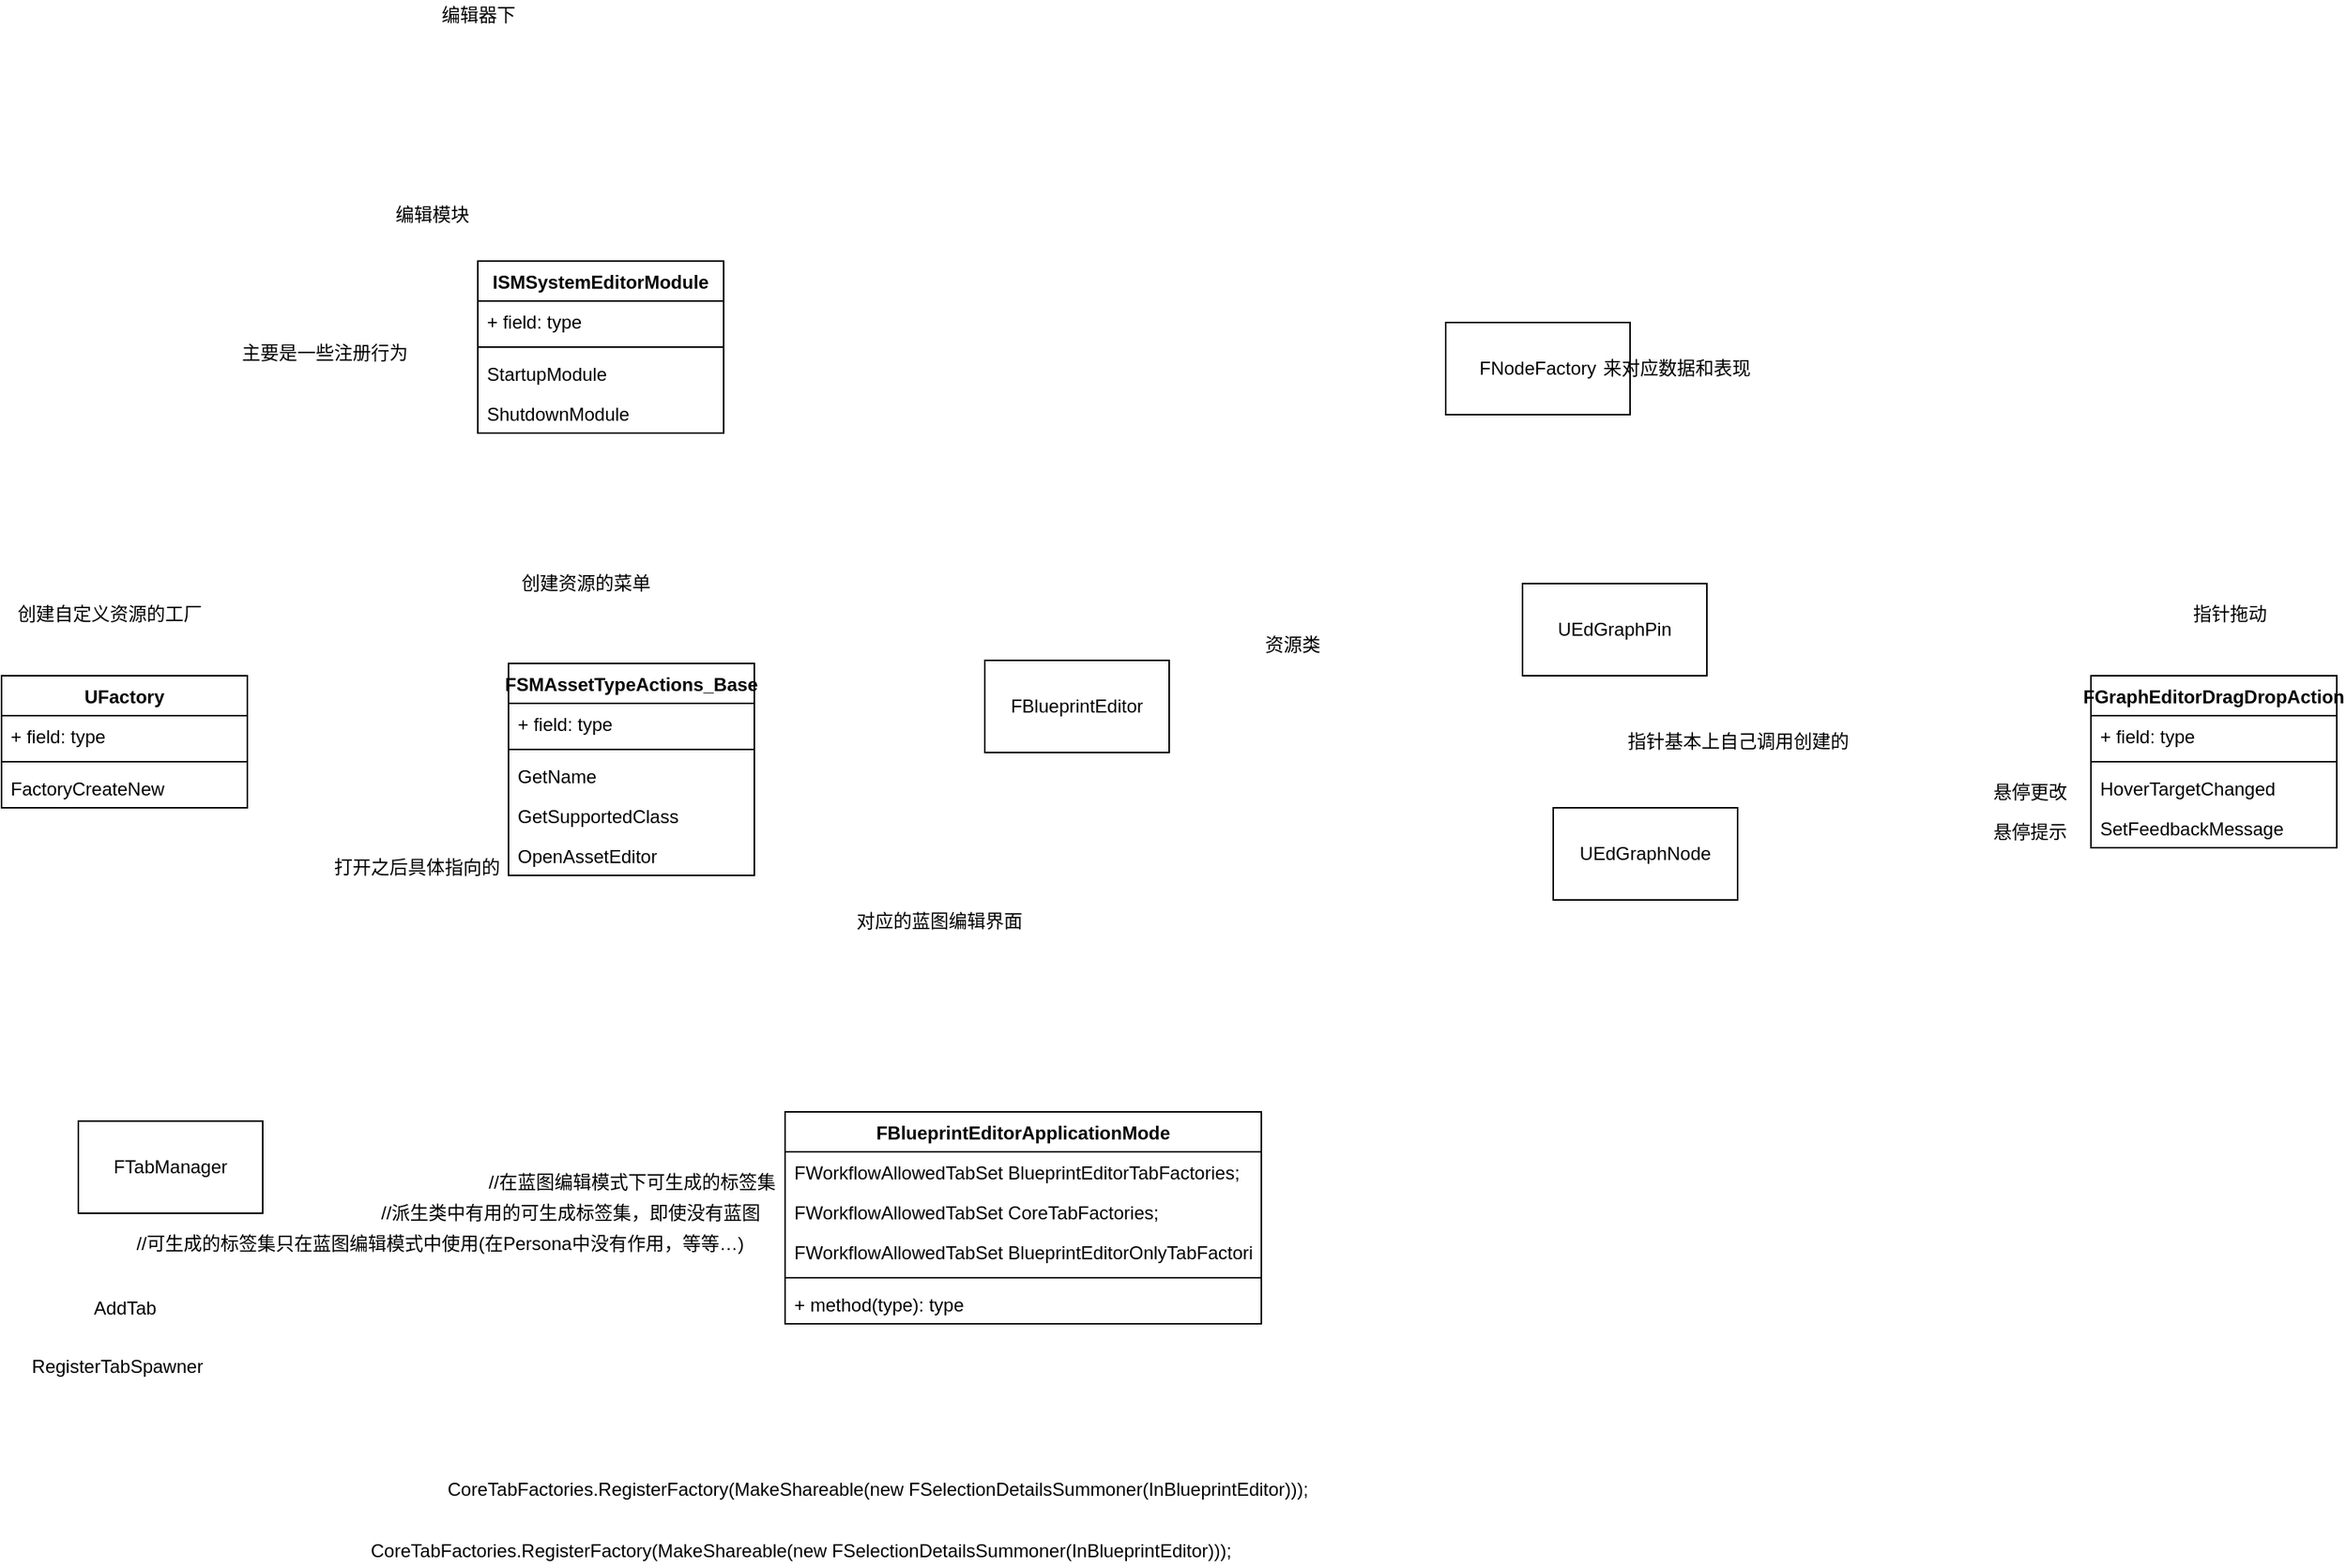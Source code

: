 <mxfile>
    <diagram id="5Rzo52HtfpNdLo6PEEZ0" name="第 1 页">
        <mxGraphModel dx="2076" dy="1118" grid="1" gridSize="10" guides="1" tooltips="1" connect="1" arrows="1" fold="1" page="1" pageScale="1" pageWidth="827" pageHeight="1169" math="0" shadow="0">
            <root>
                <mxCell id="lT-WJmCvZGzixhSHDwki-0"/>
                <mxCell id="lT-WJmCvZGzixhSHDwki-1" parent="lT-WJmCvZGzixhSHDwki-0"/>
                <mxCell id="Ojg9FSTSgdISOWHYUep1-1" value="创建自定义资源的工厂" style="text;html=1;align=center;verticalAlign=middle;resizable=0;points=[];autosize=1;strokeColor=none;fillColor=none;" parent="lT-WJmCvZGzixhSHDwki-1" vertex="1">
                    <mxGeometry y="400" width="140" height="20" as="geometry"/>
                </mxCell>
                <mxCell id="Ojg9FSTSgdISOWHYUep1-2" value="编辑器下" style="text;html=1;align=center;verticalAlign=middle;resizable=0;points=[];autosize=1;strokeColor=none;fillColor=none;" parent="lT-WJmCvZGzixhSHDwki-1" vertex="1">
                    <mxGeometry x="280" y="10" width="60" height="20" as="geometry"/>
                </mxCell>
                <mxCell id="Ojg9FSTSgdISOWHYUep1-3" value="资源类" style="text;html=1;align=center;verticalAlign=middle;resizable=0;points=[];autosize=1;strokeColor=none;fillColor=none;" parent="lT-WJmCvZGzixhSHDwki-1" vertex="1">
                    <mxGeometry x="815" y="420" width="50" height="20" as="geometry"/>
                </mxCell>
                <mxCell id="Ojg9FSTSgdISOWHYUep1-6" value="创建资源的菜单" style="text;html=1;align=center;verticalAlign=middle;resizable=0;points=[];autosize=1;strokeColor=none;fillColor=none;" parent="lT-WJmCvZGzixhSHDwki-1" vertex="1">
                    <mxGeometry x="330" y="380" width="100" height="20" as="geometry"/>
                </mxCell>
                <mxCell id="Ojg9FSTSgdISOWHYUep1-7" value="打开之后具体指向的" style="text;html=1;align=center;verticalAlign=middle;resizable=0;points=[];autosize=1;strokeColor=none;fillColor=none;" parent="lT-WJmCvZGzixhSHDwki-1" vertex="1">
                    <mxGeometry x="210" y="565" width="120" height="20" as="geometry"/>
                </mxCell>
                <mxCell id="Ojg9FSTSgdISOWHYUep1-8" value="FBlueprintEditor" style="whiteSpace=wrap;html=1;" parent="lT-WJmCvZGzixhSHDwki-1" vertex="1">
                    <mxGeometry x="640" y="440" width="120" height="60" as="geometry"/>
                </mxCell>
                <mxCell id="Ojg9FSTSgdISOWHYUep1-9" value="对应的蓝图编辑界面" style="text;html=1;align=center;verticalAlign=middle;resizable=0;points=[];autosize=1;strokeColor=none;fillColor=none;" parent="lT-WJmCvZGzixhSHDwki-1" vertex="1">
                    <mxGeometry x="550" y="600" width="120" height="20" as="geometry"/>
                </mxCell>
                <mxCell id="Ojg9FSTSgdISOWHYUep1-10" value="UFactory" style="swimlane;fontStyle=1;align=center;verticalAlign=top;childLayout=stackLayout;horizontal=1;startSize=26;horizontalStack=0;resizeParent=1;resizeParentMax=0;resizeLast=0;collapsible=1;marginBottom=0;" parent="lT-WJmCvZGzixhSHDwki-1" vertex="1">
                    <mxGeometry y="450" width="160" height="86" as="geometry"/>
                </mxCell>
                <mxCell id="Ojg9FSTSgdISOWHYUep1-11" value="+ field: type" style="text;strokeColor=none;fillColor=none;align=left;verticalAlign=top;spacingLeft=4;spacingRight=4;overflow=hidden;rotatable=0;points=[[0,0.5],[1,0.5]];portConstraint=eastwest;" parent="Ojg9FSTSgdISOWHYUep1-10" vertex="1">
                    <mxGeometry y="26" width="160" height="26" as="geometry"/>
                </mxCell>
                <mxCell id="Ojg9FSTSgdISOWHYUep1-12" value="" style="line;strokeWidth=1;fillColor=none;align=left;verticalAlign=middle;spacingTop=-1;spacingLeft=3;spacingRight=3;rotatable=0;labelPosition=right;points=[];portConstraint=eastwest;" parent="Ojg9FSTSgdISOWHYUep1-10" vertex="1">
                    <mxGeometry y="52" width="160" height="8" as="geometry"/>
                </mxCell>
                <mxCell id="Ojg9FSTSgdISOWHYUep1-13" value="FactoryCreateNew" style="text;strokeColor=none;fillColor=none;align=left;verticalAlign=top;spacingLeft=4;spacingRight=4;overflow=hidden;rotatable=0;points=[[0,0.5],[1,0.5]];portConstraint=eastwest;" parent="Ojg9FSTSgdISOWHYUep1-10" vertex="1">
                    <mxGeometry y="60" width="160" height="26" as="geometry"/>
                </mxCell>
                <mxCell id="Ojg9FSTSgdISOWHYUep1-14" value="FSMAssetTypeActions_Base" style="swimlane;fontStyle=1;align=center;verticalAlign=top;childLayout=stackLayout;horizontal=1;startSize=26;horizontalStack=0;resizeParent=1;resizeParentMax=0;resizeLast=0;collapsible=1;marginBottom=0;" parent="lT-WJmCvZGzixhSHDwki-1" vertex="1">
                    <mxGeometry x="330" y="442" width="160" height="138" as="geometry"/>
                </mxCell>
                <mxCell id="Ojg9FSTSgdISOWHYUep1-15" value="+ field: type" style="text;strokeColor=none;fillColor=none;align=left;verticalAlign=top;spacingLeft=4;spacingRight=4;overflow=hidden;rotatable=0;points=[[0,0.5],[1,0.5]];portConstraint=eastwest;" parent="Ojg9FSTSgdISOWHYUep1-14" vertex="1">
                    <mxGeometry y="26" width="160" height="26" as="geometry"/>
                </mxCell>
                <mxCell id="Ojg9FSTSgdISOWHYUep1-16" value="" style="line;strokeWidth=1;fillColor=none;align=left;verticalAlign=middle;spacingTop=-1;spacingLeft=3;spacingRight=3;rotatable=0;labelPosition=right;points=[];portConstraint=eastwest;" parent="Ojg9FSTSgdISOWHYUep1-14" vertex="1">
                    <mxGeometry y="52" width="160" height="8" as="geometry"/>
                </mxCell>
                <mxCell id="Ojg9FSTSgdISOWHYUep1-19" value="GetName" style="text;strokeColor=none;fillColor=none;align=left;verticalAlign=top;spacingLeft=4;spacingRight=4;overflow=hidden;rotatable=0;points=[[0,0.5],[1,0.5]];portConstraint=eastwest;" parent="Ojg9FSTSgdISOWHYUep1-14" vertex="1">
                    <mxGeometry y="60" width="160" height="26" as="geometry"/>
                </mxCell>
                <mxCell id="Ojg9FSTSgdISOWHYUep1-18" value="GetSupportedClass" style="text;strokeColor=none;fillColor=none;align=left;verticalAlign=top;spacingLeft=4;spacingRight=4;overflow=hidden;rotatable=0;points=[[0,0.5],[1,0.5]];portConstraint=eastwest;" parent="Ojg9FSTSgdISOWHYUep1-14" vertex="1">
                    <mxGeometry y="86" width="160" height="26" as="geometry"/>
                </mxCell>
                <mxCell id="Ojg9FSTSgdISOWHYUep1-17" value="OpenAssetEditor" style="text;strokeColor=none;fillColor=none;align=left;verticalAlign=top;spacingLeft=4;spacingRight=4;overflow=hidden;rotatable=0;points=[[0,0.5],[1,0.5]];portConstraint=eastwest;" parent="Ojg9FSTSgdISOWHYUep1-14" vertex="1">
                    <mxGeometry y="112" width="160" height="26" as="geometry"/>
                </mxCell>
                <mxCell id="Ojg9FSTSgdISOWHYUep1-21" value="编辑模块" style="text;html=1;align=center;verticalAlign=middle;resizable=0;points=[];autosize=1;strokeColor=none;fillColor=none;" parent="lT-WJmCvZGzixhSHDwki-1" vertex="1">
                    <mxGeometry x="250" y="140" width="60" height="20" as="geometry"/>
                </mxCell>
                <mxCell id="Ojg9FSTSgdISOWHYUep1-22" value="ISMSystemEditorModule" style="swimlane;fontStyle=1;align=center;verticalAlign=top;childLayout=stackLayout;horizontal=1;startSize=26;horizontalStack=0;resizeParent=1;resizeParentMax=0;resizeLast=0;collapsible=1;marginBottom=0;" parent="lT-WJmCvZGzixhSHDwki-1" vertex="1">
                    <mxGeometry x="310" y="180" width="160" height="112" as="geometry"/>
                </mxCell>
                <mxCell id="Ojg9FSTSgdISOWHYUep1-23" value="+ field: type" style="text;strokeColor=none;fillColor=none;align=left;verticalAlign=top;spacingLeft=4;spacingRight=4;overflow=hidden;rotatable=0;points=[[0,0.5],[1,0.5]];portConstraint=eastwest;" parent="Ojg9FSTSgdISOWHYUep1-22" vertex="1">
                    <mxGeometry y="26" width="160" height="26" as="geometry"/>
                </mxCell>
                <mxCell id="Ojg9FSTSgdISOWHYUep1-24" value="" style="line;strokeWidth=1;fillColor=none;align=left;verticalAlign=middle;spacingTop=-1;spacingLeft=3;spacingRight=3;rotatable=0;labelPosition=right;points=[];portConstraint=eastwest;" parent="Ojg9FSTSgdISOWHYUep1-22" vertex="1">
                    <mxGeometry y="52" width="160" height="8" as="geometry"/>
                </mxCell>
                <mxCell id="Ojg9FSTSgdISOWHYUep1-26" value="StartupModule" style="text;strokeColor=none;fillColor=none;align=left;verticalAlign=top;spacingLeft=4;spacingRight=4;overflow=hidden;rotatable=0;points=[[0,0.5],[1,0.5]];portConstraint=eastwest;" parent="Ojg9FSTSgdISOWHYUep1-22" vertex="1">
                    <mxGeometry y="60" width="160" height="26" as="geometry"/>
                </mxCell>
                <mxCell id="Ojg9FSTSgdISOWHYUep1-25" value="ShutdownModule" style="text;strokeColor=none;fillColor=none;align=left;verticalAlign=top;spacingLeft=4;spacingRight=4;overflow=hidden;rotatable=0;points=[[0,0.5],[1,0.5]];portConstraint=eastwest;" parent="Ojg9FSTSgdISOWHYUep1-22" vertex="1">
                    <mxGeometry y="86" width="160" height="26" as="geometry"/>
                </mxCell>
                <mxCell id="Ojg9FSTSgdISOWHYUep1-28" value="主要是一些注册行为" style="text;html=1;align=center;verticalAlign=middle;resizable=0;points=[];autosize=1;strokeColor=none;fillColor=none;" parent="lT-WJmCvZGzixhSHDwki-1" vertex="1">
                    <mxGeometry x="150" y="230" width="120" height="20" as="geometry"/>
                </mxCell>
                <mxCell id="uU0Q9nxePtvVmWnn8ozZ-0" value="UEdGraphPin" style="whiteSpace=wrap;html=1;" parent="lT-WJmCvZGzixhSHDwki-1" vertex="1">
                    <mxGeometry x="990" y="390" width="120" height="60" as="geometry"/>
                </mxCell>
                <mxCell id="uU0Q9nxePtvVmWnn8ozZ-1" value="UEdGraphNode" style="whiteSpace=wrap;html=1;" parent="lT-WJmCvZGzixhSHDwki-1" vertex="1">
                    <mxGeometry x="1010" y="536" width="120" height="60" as="geometry"/>
                </mxCell>
                <mxCell id="eNGF5njfiyu-Qg3QPVzS-1" value="FNodeFactory" style="whiteSpace=wrap;html=1;" parent="lT-WJmCvZGzixhSHDwki-1" vertex="1">
                    <mxGeometry x="940" y="220" width="120" height="60" as="geometry"/>
                </mxCell>
                <mxCell id="eNGF5njfiyu-Qg3QPVzS-2" value="来对应数据和表现" style="text;html=1;align=center;verticalAlign=middle;resizable=0;points=[];autosize=1;strokeColor=none;fillColor=none;" parent="lT-WJmCvZGzixhSHDwki-1" vertex="1">
                    <mxGeometry x="1035" y="240" width="110" height="20" as="geometry"/>
                </mxCell>
                <mxCell id="1" value="指针拖动" style="text;html=1;align=center;verticalAlign=middle;resizable=0;points=[];autosize=1;strokeColor=none;fillColor=none;" parent="lT-WJmCvZGzixhSHDwki-1" vertex="1">
                    <mxGeometry x="1420" y="400" width="60" height="20" as="geometry"/>
                </mxCell>
                <mxCell id="2" value="FGraphEditorDragDropAction" style="swimlane;fontStyle=1;align=center;verticalAlign=top;childLayout=stackLayout;horizontal=1;startSize=26;horizontalStack=0;resizeParent=1;resizeParentMax=0;resizeLast=0;collapsible=1;marginBottom=0;" parent="lT-WJmCvZGzixhSHDwki-1" vertex="1">
                    <mxGeometry x="1360" y="450" width="160" height="112" as="geometry"/>
                </mxCell>
                <mxCell id="3" value="+ field: type" style="text;strokeColor=none;fillColor=none;align=left;verticalAlign=top;spacingLeft=4;spacingRight=4;overflow=hidden;rotatable=0;points=[[0,0.5],[1,0.5]];portConstraint=eastwest;" parent="2" vertex="1">
                    <mxGeometry y="26" width="160" height="26" as="geometry"/>
                </mxCell>
                <mxCell id="4" value="" style="line;strokeWidth=1;fillColor=none;align=left;verticalAlign=middle;spacingTop=-1;spacingLeft=3;spacingRight=3;rotatable=0;labelPosition=right;points=[];portConstraint=eastwest;" parent="2" vertex="1">
                    <mxGeometry y="52" width="160" height="8" as="geometry"/>
                </mxCell>
                <mxCell id="5" value="HoverTargetChanged" style="text;strokeColor=none;fillColor=none;align=left;verticalAlign=top;spacingLeft=4;spacingRight=4;overflow=hidden;rotatable=0;points=[[0,0.5],[1,0.5]];portConstraint=eastwest;" parent="2" vertex="1">
                    <mxGeometry y="60" width="160" height="26" as="geometry"/>
                </mxCell>
                <mxCell id="7" value="SetFeedbackMessage" style="text;strokeColor=none;fillColor=none;align=left;verticalAlign=top;spacingLeft=4;spacingRight=4;overflow=hidden;rotatable=0;points=[[0,0.5],[1,0.5]];portConstraint=eastwest;" parent="2" vertex="1">
                    <mxGeometry y="86" width="160" height="26" as="geometry"/>
                </mxCell>
                <mxCell id="6" value="悬停更改" style="text;html=1;align=center;verticalAlign=middle;resizable=0;points=[];autosize=1;strokeColor=none;fillColor=none;" parent="lT-WJmCvZGzixhSHDwki-1" vertex="1">
                    <mxGeometry x="1290" y="516" width="60" height="20" as="geometry"/>
                </mxCell>
                <mxCell id="8" value="悬停提示" style="text;html=1;align=center;verticalAlign=middle;resizable=0;points=[];autosize=1;strokeColor=none;fillColor=none;" parent="lT-WJmCvZGzixhSHDwki-1" vertex="1">
                    <mxGeometry x="1290" y="542" width="60" height="20" as="geometry"/>
                </mxCell>
                <mxCell id="9" value="指针基本上自己调用创建的" style="text;html=1;align=center;verticalAlign=middle;resizable=0;points=[];autosize=1;strokeColor=none;fillColor=none;" parent="lT-WJmCvZGzixhSHDwki-1" vertex="1">
                    <mxGeometry x="1050" y="483" width="160" height="20" as="geometry"/>
                </mxCell>
                <mxCell id="10" value="FTabManager" style="whiteSpace=wrap;html=1;" parent="lT-WJmCvZGzixhSHDwki-1" vertex="1">
                    <mxGeometry x="50" y="740" width="120" height="60" as="geometry"/>
                </mxCell>
                <mxCell id="12" value="AddTab" style="text;html=1;align=center;verticalAlign=middle;resizable=0;points=[];autosize=1;strokeColor=none;fillColor=none;" parent="lT-WJmCvZGzixhSHDwki-1" vertex="1">
                    <mxGeometry x="50" y="852" width="60" height="20" as="geometry"/>
                </mxCell>
                <mxCell id="14" value="RegisterTabSpawner" style="text;html=1;align=center;verticalAlign=middle;resizable=0;points=[];autosize=1;strokeColor=none;fillColor=none;" parent="lT-WJmCvZGzixhSHDwki-1" vertex="1">
                    <mxGeometry x="10" y="890" width="130" height="20" as="geometry"/>
                </mxCell>
                <mxCell id="15" value="FBlueprintEditorApplicationMode" style="swimlane;fontStyle=1;align=center;verticalAlign=top;childLayout=stackLayout;horizontal=1;startSize=26;horizontalStack=0;resizeParent=1;resizeParentMax=0;resizeLast=0;collapsible=1;marginBottom=0;" parent="lT-WJmCvZGzixhSHDwki-1" vertex="1">
                    <mxGeometry x="510" y="734" width="310" height="138" as="geometry"/>
                </mxCell>
                <mxCell id="19" value="FWorkflowAllowedTabSet BlueprintEditorTabFactories;" style="text;strokeColor=none;fillColor=none;align=left;verticalAlign=top;spacingLeft=4;spacingRight=4;overflow=hidden;rotatable=0;points=[[0,0.5],[1,0.5]];portConstraint=eastwest;" parent="15" vertex="1">
                    <mxGeometry y="26" width="310" height="26" as="geometry"/>
                </mxCell>
                <mxCell id="20" value="FWorkflowAllowedTabSet CoreTabFactories;" style="text;strokeColor=none;fillColor=none;align=left;verticalAlign=top;spacingLeft=4;spacingRight=4;overflow=hidden;rotatable=0;points=[[0,0.5],[1,0.5]];portConstraint=eastwest;" parent="15" vertex="1">
                    <mxGeometry y="52" width="310" height="26" as="geometry"/>
                </mxCell>
                <mxCell id="16" value="FWorkflowAllowedTabSet BlueprintEditorOnlyTabFactories;" style="text;strokeColor=none;fillColor=none;align=left;verticalAlign=top;spacingLeft=4;spacingRight=4;overflow=hidden;rotatable=0;points=[[0,0.5],[1,0.5]];portConstraint=eastwest;" parent="15" vertex="1">
                    <mxGeometry y="78" width="310" height="26" as="geometry"/>
                </mxCell>
                <mxCell id="17" value="" style="line;strokeWidth=1;fillColor=none;align=left;verticalAlign=middle;spacingTop=-1;spacingLeft=3;spacingRight=3;rotatable=0;labelPosition=right;points=[];portConstraint=eastwest;" parent="15" vertex="1">
                    <mxGeometry y="104" width="310" height="8" as="geometry"/>
                </mxCell>
                <mxCell id="18" value="+ method(type): type" style="text;strokeColor=none;fillColor=none;align=left;verticalAlign=top;spacingLeft=4;spacingRight=4;overflow=hidden;rotatable=0;points=[[0,0.5],[1,0.5]];portConstraint=eastwest;" parent="15" vertex="1">
                    <mxGeometry y="112" width="310" height="26" as="geometry"/>
                </mxCell>
                <mxCell id="21" value="//在蓝图编辑模式下可生成的标签集" style="text;html=1;align=center;verticalAlign=middle;resizable=0;points=[];autosize=1;strokeColor=none;fillColor=none;" parent="lT-WJmCvZGzixhSHDwki-1" vertex="1">
                    <mxGeometry x="310" y="770" width="200" height="20" as="geometry"/>
                </mxCell>
                <mxCell id="22" value="//派生类中有用的可生成标签集，即使没有蓝图" style="text;html=1;align=center;verticalAlign=middle;resizable=0;points=[];autosize=1;strokeColor=none;fillColor=none;" parent="lT-WJmCvZGzixhSHDwki-1" vertex="1">
                    <mxGeometry x="240" y="790" width="260" height="20" as="geometry"/>
                </mxCell>
                <mxCell id="23" value="//可生成的标签集只在蓝图编辑模式中使用(在Persona中没有作用，等等…)" style="text;html=1;align=center;verticalAlign=middle;resizable=0;points=[];autosize=1;strokeColor=none;fillColor=none;" parent="lT-WJmCvZGzixhSHDwki-1" vertex="1">
                    <mxGeometry x="80" y="810" width="410" height="20" as="geometry"/>
                </mxCell>
                <mxCell id="25" value="CoreTabFactories.RegisterFactory(MakeShareable(new FSelectionDetailsSummoner(InBlueprintEditor)));" style="text;html=1;align=center;verticalAlign=middle;resizable=0;points=[];autosize=1;strokeColor=none;fillColor=none;" parent="lT-WJmCvZGzixhSHDwki-1" vertex="1">
                    <mxGeometry x="280" y="970" width="580" height="20" as="geometry"/>
                </mxCell>
                <mxCell id="26" value="CoreTabFactories.RegisterFactory(MakeShareable(new FSelectionDetailsSummoner(InBlueprintEditor)));" style="text;html=1;align=center;verticalAlign=middle;resizable=0;points=[];autosize=1;strokeColor=none;fillColor=none;" vertex="1" parent="lT-WJmCvZGzixhSHDwki-1">
                    <mxGeometry x="230" y="1010" width="580" height="20" as="geometry"/>
                </mxCell>
            </root>
        </mxGraphModel>
    </diagram>
    <diagram id="GKR4Odr3NmdZbFV0QXGS" name="第 2 页">
        <mxGraphModel dx="1887" dy="1016" grid="1" gridSize="10" guides="1" tooltips="1" connect="1" arrows="1" fold="1" page="1" pageScale="1" pageWidth="827" pageHeight="1169" math="0" shadow="0">
            <root>
                <mxCell id="5dyIxM_4i279z7UcwRY2-0"/>
                <mxCell id="5dyIxM_4i279z7UcwRY2-1" parent="5dyIxM_4i279z7UcwRY2-0"/>
                <mxCell id="5dyIxM_4i279z7UcwRY2-8" value="显示块" style="swimlane;" parent="5dyIxM_4i279z7UcwRY2-1" vertex="1">
                    <mxGeometry x="220" y="745.5" width="150" height="90" as="geometry"/>
                </mxCell>
                <mxCell id="5dyIxM_4i279z7UcwRY2-6" value="文本" style="text;html=1;align=center;verticalAlign=middle;resizable=0;points=[];autosize=1;strokeColor=none;fillColor=none;" parent="5dyIxM_4i279z7UcwRY2-8" vertex="1">
                    <mxGeometry x="50" y="48" width="40" height="20" as="geometry"/>
                </mxCell>
                <mxCell id="5dyIxM_4i279z7UcwRY2-9" value="选项块" style="swimlane;" parent="5dyIxM_4i279z7UcwRY2-1" vertex="1">
                    <mxGeometry x="430" y="740" width="130" height="90" as="geometry"/>
                </mxCell>
                <mxCell id="5dyIxM_4i279z7UcwRY2-10" value="选项&amp;nbsp;" style="text;html=1;align=center;verticalAlign=middle;resizable=0;points=[];autosize=1;strokeColor=none;fillColor=none;" parent="5dyIxM_4i279z7UcwRY2-9" vertex="1">
                    <mxGeometry x="40" y="40" width="40" height="20" as="geometry"/>
                </mxCell>
                <mxCell id="5dyIxM_4i279z7UcwRY2-13" value="操作块" style="swimlane;" parent="5dyIxM_4i279z7UcwRY2-1" vertex="1">
                    <mxGeometry x="220" y="890" width="150" height="90" as="geometry"/>
                </mxCell>
                <mxCell id="5dyIxM_4i279z7UcwRY2-14" value="变量操作" style="text;html=1;align=center;verticalAlign=middle;resizable=0;points=[];autosize=1;strokeColor=none;fillColor=none;" parent="5dyIxM_4i279z7UcwRY2-13" vertex="1">
                    <mxGeometry x="65" y="50" width="60" height="20" as="geometry"/>
                </mxCell>
                <mxCell id="5dyIxM_4i279z7UcwRY2-17" value="分支" style="swimlane;" parent="5dyIxM_4i279z7UcwRY2-1" vertex="1">
                    <mxGeometry x="430" y="880" width="130" height="130" as="geometry"/>
                </mxCell>
                <mxCell id="5dyIxM_4i279z7UcwRY2-19" value="变量判断" style="text;html=1;align=center;verticalAlign=middle;resizable=0;points=[];autosize=1;strokeColor=none;fillColor=none;" parent="5dyIxM_4i279z7UcwRY2-17" vertex="1">
                    <mxGeometry x="50" y="50" width="60" height="20" as="geometry"/>
                </mxCell>
                <mxCell id="5dyIxM_4i279z7UcwRY2-20" value="属性鉴定" style="text;html=1;align=center;verticalAlign=middle;resizable=0;points=[];autosize=1;strokeColor=none;fillColor=none;" parent="5dyIxM_4i279z7UcwRY2-17" vertex="1">
                    <mxGeometry x="50" y="80" width="60" height="20" as="geometry"/>
                </mxCell>
                <mxCell id="5dyIxM_4i279z7UcwRY2-21" value="创建变量块" style="swimlane;" parent="5dyIxM_4i279z7UcwRY2-1" vertex="1">
                    <mxGeometry x="600" y="890" width="140" height="130" as="geometry"/>
                </mxCell>
                <mxCell id="5dyIxM_4i279z7UcwRY2-23" value="创建变量" style="text;html=1;align=center;verticalAlign=middle;resizable=0;points=[];autosize=1;strokeColor=none;fillColor=none;" parent="5dyIxM_4i279z7UcwRY2-21" vertex="1">
                    <mxGeometry x="50" y="60" width="60" height="20" as="geometry"/>
                </mxCell>
                <mxCell id="5dyIxM_4i279z7UcwRY2-24" value="退出块" style="text;html=1;align=center;verticalAlign=middle;resizable=0;points=[];autosize=1;strokeColor=none;fillColor=none;" parent="5dyIxM_4i279z7UcwRY2-1" vertex="1">
                    <mxGeometry x="780" y="830" width="50" height="20" as="geometry"/>
                </mxCell>
                <mxCell id="5dyIxM_4i279z7UcwRY2-26" value="配置块" style="swimlane;" parent="5dyIxM_4i279z7UcwRY2-1" vertex="1">
                    <mxGeometry x="615" y="1060" width="110" height="120" as="geometry"/>
                </mxCell>
                <mxCell id="5dyIxM_4i279z7UcwRY2-27" value="修改配置" style="text;html=1;align=center;verticalAlign=middle;resizable=0;points=[];autosize=1;strokeColor=none;fillColor=none;" parent="5dyIxM_4i279z7UcwRY2-26" vertex="1">
                    <mxGeometry x="25" y="30" width="60" height="20" as="geometry"/>
                </mxCell>
                <mxCell id="HWtpUgQCIDbLAcESAWY1-0" value="服务器块" style="swimlane;" parent="5dyIxM_4i279z7UcwRY2-1" vertex="1">
                    <mxGeometry x="610" y="740" width="130" height="101" as="geometry"/>
                </mxCell>
                <mxCell id="HWtpUgQCIDbLAcESAWY1-2" value="服务器操作" style="text;html=1;align=center;verticalAlign=middle;resizable=0;points=[];autosize=1;strokeColor=none;fillColor=none;" parent="HWtpUgQCIDbLAcESAWY1-0" vertex="1">
                    <mxGeometry x="30" y="51" width="80" height="20" as="geometry"/>
                </mxCell>
                <mxCell id="HWtpUgQCIDbLAcESAWY1-3" value="样式，功能，导表" style="text;html=1;align=center;verticalAlign=middle;resizable=0;points=[];autosize=1;strokeColor=none;fillColor=none;" parent="5dyIxM_4i279z7UcwRY2-1" vertex="1">
                    <mxGeometry x="950" y="850" width="110" height="20" as="geometry"/>
                </mxCell>
                <mxCell id="CUvsXf8Hh5gii6HYyDTH-0" value="TextBlock" style="text;html=1;align=center;verticalAlign=middle;resizable=0;points=[];autosize=1;strokeColor=none;fillColor=none;" parent="5dyIxM_4i279z7UcwRY2-1" vertex="1">
                    <mxGeometry x="280" y="670" width="70" height="20" as="geometry"/>
                </mxCell>
                <mxCell id="CUvsXf8Hh5gii6HYyDTH-1" value="OptionBlock" style="text;html=1;align=center;verticalAlign=middle;resizable=0;points=[];autosize=1;strokeColor=none;fillColor=none;" parent="5dyIxM_4i279z7UcwRY2-1" vertex="1">
                    <mxGeometry x="440" y="670" width="80" height="20" as="geometry"/>
                </mxCell>
            </root>
        </mxGraphModel>
    </diagram>
    <diagram id="9aRTSrh7GiMjhsljQ-ac" name="LogicDriverLite">
        <mxGraphModel dx="1204" dy="203" grid="1" gridSize="10" guides="1" tooltips="1" connect="1" arrows="1" fold="1" page="1" pageScale="1" pageWidth="827" pageHeight="1169" math="0" shadow="0">
            <root>
                <mxCell id="ntHdlBfPa052gtkISRSI-0"/>
                <mxCell id="ntHdlBfPa052gtkISRSI-1" parent="ntHdlBfPa052gtkISRSI-0"/>
                <mxCell id="ntHdlBfPa052gtkISRSI-2" value="&lt;pre style=&quot;background-color: #262626 ; color: #d0d0d0 ; font-family: &amp;#34;jetbrains mono&amp;#34; , monospace ; font-size: 9.8pt&quot;&gt;&lt;pre style=&quot;font-family: &amp;#34;jetbrains mono&amp;#34; , monospace ; font-size: 9.8pt&quot;&gt;&lt;span style=&quot;background-color: #232e46&quot;&gt;FSMSystemEditorModule&lt;/span&gt;&lt;/pre&gt;&lt;/pre&gt;" style="whiteSpace=wrap;html=1;" vertex="1" parent="ntHdlBfPa052gtkISRSI-1">
                    <mxGeometry x="120" y="130" width="120" height="60" as="geometry"/>
                </mxCell>
                <mxCell id="ntHdlBfPa052gtkISRSI-3" value="主要用于注册" style="text;html=1;align=center;verticalAlign=middle;resizable=0;points=[];autosize=1;strokeColor=none;fillColor=none;" vertex="1" parent="ntHdlBfPa052gtkISRSI-1">
                    <mxGeometry x="105" y="90" width="90" height="20" as="geometry"/>
                </mxCell>
                <mxCell id="ntHdlBfPa052gtkISRSI-4" value="SMBlueprintFactory" style="whiteSpace=wrap;html=1;" vertex="1" parent="ntHdlBfPa052gtkISRSI-1">
                    <mxGeometry x="390" y="140" width="120" height="60" as="geometry"/>
                </mxCell>
                <mxCell id="ntHdlBfPa052gtkISRSI-5" value="创建自定义资源的工厂" style="text;html=1;align=center;verticalAlign=middle;resizable=0;points=[];autosize=1;strokeColor=none;fillColor=none;" vertex="1" parent="ntHdlBfPa052gtkISRSI-1">
                    <mxGeometry x="350" y="100" width="140" height="20" as="geometry"/>
                </mxCell>
                <mxCell id="ntHdlBfPa052gtkISRSI-6" value="SMBlueprint" style="text;html=1;align=center;verticalAlign=middle;resizable=0;points=[];autosize=1;strokeColor=none;fillColor=none;" vertex="1" parent="ntHdlBfPa052gtkISRSI-1">
                    <mxGeometry x="500" y="50" width="80" height="20" as="geometry"/>
                </mxCell>
                <mxCell id="ntHdlBfPa052gtkISRSI-7" value="SMBlueprintEditor" style="whiteSpace=wrap;html=1;" vertex="1" parent="ntHdlBfPa052gtkISRSI-1">
                    <mxGeometry x="690" y="160" width="120" height="60" as="geometry"/>
                </mxCell>
                <mxCell id="ntHdlBfPa052gtkISRSI-8" value="对应资源的编辑类" style="text;html=1;align=center;verticalAlign=middle;resizable=0;points=[];autosize=1;strokeColor=none;fillColor=none;" vertex="1" parent="ntHdlBfPa052gtkISRSI-1">
                    <mxGeometry x="660" y="130" width="110" height="20" as="geometry"/>
                </mxCell>
                <mxCell id="ntHdlBfPa052gtkISRSI-9" value="&lt;pre style=&quot;background-color: #262626 ; color: #d0d0d0 ; font-family: &amp;#34;jetbrains mono&amp;#34; , monospace ; font-size: 9.8pt&quot;&gt;&lt;span style=&quot;background-color: #232e46&quot;&gt;FSMBlueprintAssetTypeActions&lt;/span&gt;&lt;/pre&gt;" style="whiteSpace=wrap;html=1;" vertex="1" parent="ntHdlBfPa052gtkISRSI-1">
                    <mxGeometry x="510" y="250" width="120" height="60" as="geometry"/>
                </mxCell>
                <mxCell id="ntHdlBfPa052gtkISRSI-10" value="对应的操作" style="text;html=1;align=center;verticalAlign=middle;resizable=0;points=[];autosize=1;strokeColor=none;fillColor=none;" vertex="1" parent="ntHdlBfPa052gtkISRSI-1">
                    <mxGeometry x="510" y="220" width="80" height="20" as="geometry"/>
                </mxCell>
                <mxCell id="ntHdlBfPa052gtkISRSI-12" value="创建对应资源类的编辑器类" style="text;html=1;align=center;verticalAlign=middle;resizable=0;points=[];autosize=1;strokeColor=none;fillColor=none;" vertex="1" parent="ntHdlBfPa052gtkISRSI-1">
                    <mxGeometry x="490" y="320" width="160" height="20" as="geometry"/>
                </mxCell>
                <mxCell id="ntHdlBfPa052gtkISRSI-13" value="&lt;pre style=&quot;background-color: #262626 ; color: #d0d0d0 ; font-family: &amp;#34;jetbrains mono&amp;#34; , monospace ; font-size: 9.8pt&quot;&gt;&lt;span style=&quot;color: #c191ff&quot;&gt;FTabManager&lt;/span&gt;&lt;/pre&gt;" style="whiteSpace=wrap;html=1;" vertex="1" parent="ntHdlBfPa052gtkISRSI-1">
                    <mxGeometry x="850" y="170" width="120" height="60" as="geometry"/>
                </mxCell>
                <mxCell id="ntHdlBfPa052gtkISRSI-14" value="SMEditorModes" style="whiteSpace=wrap;html=1;" vertex="1" parent="ntHdlBfPa052gtkISRSI-1">
                    <mxGeometry x="1010" y="170" width="120" height="60" as="geometry"/>
                </mxCell>
                <mxCell id="ntHdlBfPa052gtkISRSI-15" value="关键框架" style="text;html=1;align=center;verticalAlign=middle;resizable=0;points=[];autosize=1;strokeColor=none;fillColor=none;" vertex="1" parent="ntHdlBfPa052gtkISRSI-1">
                    <mxGeometry x="880" y="130" width="60" height="20" as="geometry"/>
                </mxCell>
                <mxCell id="ntHdlBfPa052gtkISRSI-16" value="分布" style="text;html=1;align=center;verticalAlign=middle;resizable=0;points=[];autosize=1;strokeColor=none;fillColor=none;" vertex="1" parent="ntHdlBfPa052gtkISRSI-1">
                    <mxGeometry x="1040" y="150" width="40" height="20" as="geometry"/>
                </mxCell>
                <mxCell id="ntHdlBfPa052gtkISRSI-17" value="主要是ID" style="text;html=1;align=center;verticalAlign=middle;resizable=0;points=[];autosize=1;strokeColor=none;fillColor=none;" vertex="1" parent="ntHdlBfPa052gtkISRSI-1">
                    <mxGeometry x="1210" y="240" width="60" height="20" as="geometry"/>
                </mxCell>
                <mxCell id="ntHdlBfPa052gtkISRSI-18" value="通过&amp;nbsp;&lt;span style=&quot;color: rgb(193 , 145 , 255) ; background-color: rgb(38 , 38 , 38) ; font-family: &amp;#34;jetbrains mono&amp;#34; , monospace ; font-size: 9.8pt&quot;&gt;FTabManager&amp;nbsp;&lt;/span&gt;&lt;span style=&quot;background-color: rgb(35 , 46 , 70) ; color: rgb(208 , 208 , 208) ; font-family: &amp;#34;jetbrains mono&amp;#34; , monospace ; font-size: 9.8pt&quot;&gt;RegisterTabSpawner 来注册对应的id&lt;/span&gt;" style="text;html=1;align=center;verticalAlign=middle;resizable=0;points=[];autosize=1;strokeColor=none;fillColor=none;" vertex="1" parent="ntHdlBfPa052gtkISRSI-1">
                    <mxGeometry x="990" y="270" width="380" height="20" as="geometry"/>
                </mxCell>
                <mxCell id="ntHdlBfPa052gtkISRSI-19" value="这里通过&amp;nbsp;&lt;span style=&quot;font-family: &amp;#34;jetbrains mono&amp;#34; , monospace ; font-size: 9.8pt ; color: rgb(193 , 145 , 255)&quot;&gt;FBlueprintEditorApplicationMode&lt;/span&gt;&lt;span style=&quot;background-color: rgb(38 , 38 , 38) ; color: rgb(208 , 208 , 208) ; font-family: &amp;#34;jetbrains mono&amp;#34; , monospace ; font-size: 9.8pt&quot;&gt;::&lt;/span&gt;&lt;span style=&quot;font-family: &amp;#34;jetbrains mono&amp;#34; , monospace ; font-size: 9.8pt ; color: rgb(57 , 204 , 143)&quot;&gt;RegisterTabFactories&amp;nbsp;&lt;/span&gt;&lt;span&gt;&amp;nbsp;&amp;nbsp;&lt;/span&gt;&lt;span style=&quot;background-color: rgb(35 , 46 , 70) ; color: rgb(208 , 208 , 208) ; font-family: &amp;#34;jetbrains mono&amp;#34; , monospace ; font-size: 9.8pt&quot;&gt;PushTabFactories 来塞入&lt;/span&gt;" style="text;html=1;align=center;verticalAlign=middle;resizable=0;points=[];autosize=1;strokeColor=none;fillColor=none;" vertex="1" parent="ntHdlBfPa052gtkISRSI-1">
                    <mxGeometry x="720" y="330" width="670" height="20" as="geometry"/>
                </mxCell>
                <mxCell id="ntHdlBfPa052gtkISRSI-21" value="&lt;pre style=&quot;background-color: #262626 ; color: #d0d0d0 ; font-family: &amp;#34;jetbrains mono&amp;#34; , monospace ; font-size: 9.8pt&quot;&gt;&lt;span style=&quot;color: #c191ff&quot;&gt;FWorkflowTabFactory&lt;/span&gt;&lt;/pre&gt;" style="whiteSpace=wrap;html=1;" vertex="1" parent="ntHdlBfPa052gtkISRSI-1">
                    <mxGeometry x="1430" y="120" width="120" height="60" as="geometry"/>
                </mxCell>
                <mxCell id="ntHdlBfPa052gtkISRSI-22" value="底层是通过这个工厂类" style="text;html=1;align=center;verticalAlign=middle;resizable=0;points=[];autosize=1;strokeColor=none;fillColor=none;" vertex="1" parent="ntHdlBfPa052gtkISRSI-1">
                    <mxGeometry x="1415" y="210" width="140" height="20" as="geometry"/>
                </mxCell>
                <mxCell id="ntHdlBfPa052gtkISRSI-23" value="&lt;pre style=&quot;background-color: #262626 ; color: #d0d0d0 ; font-family: &amp;#34;jetbrains mono&amp;#34; , monospace ; font-size: 9.8pt&quot;&gt;&lt;span style=&quot;background-color: #232e46&quot;&gt;GetIdentifier 是用来对应id的&lt;/span&gt;&lt;/pre&gt;" style="text;html=1;align=center;verticalAlign=middle;resizable=0;points=[];autosize=1;strokeColor=none;fillColor=none;" vertex="1" parent="ntHdlBfPa052gtkISRSI-1">
                    <mxGeometry x="1400" y="235" width="220" height="50" as="geometry"/>
                </mxCell>
                <mxCell id="ntHdlBfPa052gtkISRSI-24" value="子类在构造函数中传入" style="text;html=1;align=center;verticalAlign=middle;resizable=0;points=[];autosize=1;strokeColor=none;fillColor=none;" vertex="1" parent="ntHdlBfPa052gtkISRSI-1">
                    <mxGeometry x="1430" y="300" width="140" height="20" as="geometry"/>
                </mxCell>
                <mxCell id="ntHdlBfPa052gtkISRSI-25" value="这里有监听资源是不是创建出来" style="text;html=1;align=center;verticalAlign=middle;resizable=0;points=[];autosize=1;strokeColor=none;fillColor=none;" vertex="1" parent="ntHdlBfPa052gtkISRSI-1">
                    <mxGeometry x="60" y="240" width="180" height="20" as="geometry"/>
                </mxCell>
                <mxCell id="ntHdlBfPa052gtkISRSI-26" value="创建出来默认的graph这里交给&amp;nbsp;&lt;span style=&quot;background-color: rgb(35 , 46 , 70) ; color: rgb(208 , 208 , 208) ; font-family: &amp;#34;jetbrains mono&amp;#34; , monospace ; font-size: 9.8pt&quot;&gt;SMBlueprintFactory来实现了&lt;/span&gt;" style="text;html=1;align=center;verticalAlign=middle;resizable=0;points=[];autosize=1;strokeColor=none;fillColor=none;" vertex="1" parent="ntHdlBfPa052gtkISRSI-1">
                    <mxGeometry x="-25" y="270" width="370" height="20" as="geometry"/>
                </mxCell>
                <mxCell id="ntHdlBfPa052gtkISRSI-28" value="这里有个规制，创建Graph时要传入 Schema" style="text;html=1;align=center;verticalAlign=middle;resizable=0;points=[];autosize=1;strokeColor=none;fillColor=none;" vertex="1" parent="ntHdlBfPa052gtkISRSI-1">
                    <mxGeometry x="-5" y="320" width="250" height="20" as="geometry"/>
                </mxCell>
                <mxCell id="ntHdlBfPa052gtkISRSI-29" value="通过Schema来创建出默认Node" style="text;html=1;align=center;verticalAlign=middle;resizable=0;points=[];autosize=1;strokeColor=none;fillColor=none;" vertex="1" parent="ntHdlBfPa052gtkISRSI-1">
                    <mxGeometry x="-40" y="350" width="180" height="20" as="geometry"/>
                </mxCell>
                <mxCell id="ntHdlBfPa052gtkISRSI-30" value="&lt;pre style=&quot;background-color: #262626 ; color: #d0d0d0 ; font-family: &amp;#34;jetbrains mono&amp;#34; , monospace ; font-size: 9.8pt&quot;&gt;&lt;span style=&quot;background-color: #232e46&quot;&gt;CreateDefaultNodesForGraph&lt;/span&gt;&lt;/pre&gt;" style="text;html=1;align=center;verticalAlign=middle;resizable=0;points=[];autosize=1;strokeColor=none;fillColor=none;" vertex="1" parent="ntHdlBfPa052gtkISRSI-1">
                    <mxGeometry x="160" y="330" width="220" height="50" as="geometry"/>
                </mxCell>
                <mxCell id="ntHdlBfPa052gtkISRSI-31" value="&lt;pre style=&quot;background-color: #262626 ; color: #d0d0d0 ; font-family: &amp;#34;jetbrains mono&amp;#34; , monospace ; font-size: 9.8pt&quot;&gt;&lt;span style=&quot;color: #c191ff&quot;&gt;USMGraphSchema&lt;/span&gt;&lt;/pre&gt;" style="whiteSpace=wrap;html=1;" vertex="1" parent="ntHdlBfPa052gtkISRSI-1">
                    <mxGeometry x="-15" y="420" width="120" height="60" as="geometry"/>
                </mxCell>
            </root>
        </mxGraphModel>
    </diagram>
</mxfile>
